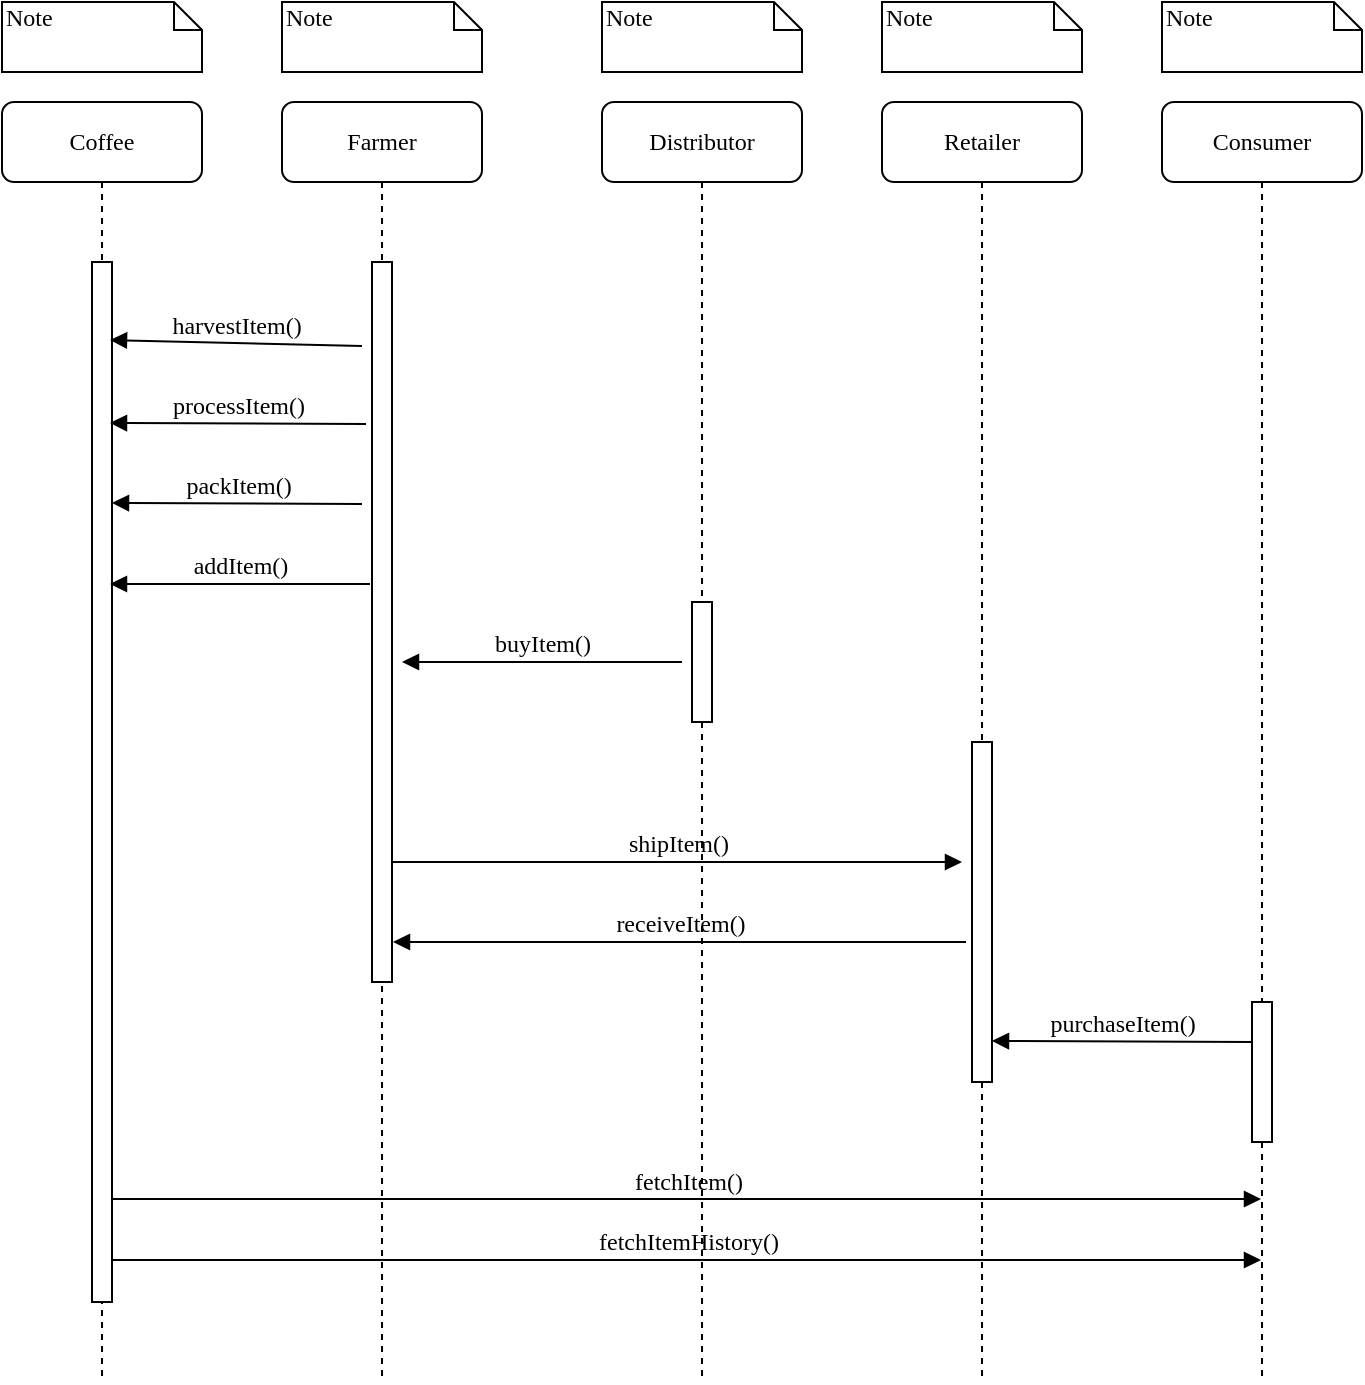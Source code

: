 <mxfile version="12.1.3" type="device" pages="1"><diagram name="Page-1" id="13e1069c-82ec-6db2-03f1-153e76fe0fe0"><mxGraphModel dx="1341" dy="703" grid="1" gridSize="10" guides="1" tooltips="1" connect="1" arrows="1" fold="1" page="1" pageScale="1" pageWidth="1100" pageHeight="850" background="#ffffff" math="0" shadow="0"><root><mxCell id="0"/><mxCell id="1" parent="0"/><mxCell id="7baba1c4bc27f4b0-2" value="Farmer" style="shape=umlLifeline;perimeter=lifelinePerimeter;whiteSpace=wrap;html=1;container=1;collapsible=0;recursiveResize=0;outlineConnect=0;rounded=1;shadow=0;comic=0;labelBackgroundColor=none;strokeColor=#000000;strokeWidth=1;fillColor=#FFFFFF;fontFamily=Verdana;fontSize=12;fontColor=#000000;align=center;" parent="1" vertex="1"><mxGeometry x="240" y="80" width="100" height="640" as="geometry"/></mxCell><mxCell id="7baba1c4bc27f4b0-10" value="" style="html=1;points=[];perimeter=orthogonalPerimeter;rounded=0;shadow=0;comic=0;labelBackgroundColor=none;strokeColor=#000000;strokeWidth=1;fillColor=#FFFFFF;fontFamily=Verdana;fontSize=12;fontColor=#000000;align=center;" parent="7baba1c4bc27f4b0-2" vertex="1"><mxGeometry x="45" y="80" width="10" height="360" as="geometry"/></mxCell><mxCell id="7baba1c4bc27f4b0-3" value="Distributor" style="shape=umlLifeline;perimeter=lifelinePerimeter;whiteSpace=wrap;html=1;container=1;collapsible=0;recursiveResize=0;outlineConnect=0;rounded=1;shadow=0;comic=0;labelBackgroundColor=none;strokeColor=#000000;strokeWidth=1;fillColor=#FFFFFF;fontFamily=Verdana;fontSize=12;fontColor=#000000;align=center;" parent="1" vertex="1"><mxGeometry x="400" y="80" width="100" height="640" as="geometry"/></mxCell><mxCell id="7baba1c4bc27f4b0-13" value="" style="html=1;points=[];perimeter=orthogonalPerimeter;rounded=0;shadow=0;comic=0;labelBackgroundColor=none;strokeColor=#000000;strokeWidth=1;fillColor=#FFFFFF;fontFamily=Verdana;fontSize=12;fontColor=#000000;align=center;" parent="7baba1c4bc27f4b0-3" vertex="1"><mxGeometry x="45" y="250" width="10" height="60" as="geometry"/></mxCell><mxCell id="7baba1c4bc27f4b0-4" value="Retailer" style="shape=umlLifeline;perimeter=lifelinePerimeter;whiteSpace=wrap;html=1;container=1;collapsible=0;recursiveResize=0;outlineConnect=0;rounded=1;shadow=0;comic=0;labelBackgroundColor=none;strokeColor=#000000;strokeWidth=1;fillColor=#FFFFFF;fontFamily=Verdana;fontSize=12;fontColor=#000000;align=center;" parent="1" vertex="1"><mxGeometry x="540" y="80" width="100" height="640" as="geometry"/></mxCell><mxCell id="7baba1c4bc27f4b0-5" value="Consumer" style="shape=umlLifeline;perimeter=lifelinePerimeter;whiteSpace=wrap;html=1;container=1;collapsible=0;recursiveResize=0;outlineConnect=0;rounded=1;shadow=0;comic=0;labelBackgroundColor=none;strokeColor=#000000;strokeWidth=1;fillColor=#FFFFFF;fontFamily=Verdana;fontSize=12;fontColor=#000000;align=center;" parent="1" vertex="1"><mxGeometry x="680" y="80" width="100" height="640" as="geometry"/></mxCell><mxCell id="7baba1c4bc27f4b0-19" value="" style="html=1;points=[];perimeter=orthogonalPerimeter;rounded=0;shadow=0;comic=0;labelBackgroundColor=none;strokeColor=#000000;strokeWidth=1;fillColor=#FFFFFF;fontFamily=Verdana;fontSize=12;fontColor=#000000;align=center;" parent="7baba1c4bc27f4b0-5" vertex="1"><mxGeometry x="45" y="450" width="10" height="70" as="geometry"/></mxCell><mxCell id="7baba1c4bc27f4b0-8" value="Coffee" style="shape=umlLifeline;perimeter=lifelinePerimeter;whiteSpace=wrap;html=1;container=1;collapsible=0;recursiveResize=0;outlineConnect=0;rounded=1;shadow=0;comic=0;labelBackgroundColor=none;strokeColor=#000000;strokeWidth=1;fillColor=#FFFFFF;fontFamily=Verdana;fontSize=12;fontColor=#000000;align=center;" parent="1" vertex="1"><mxGeometry x="100" y="80" width="100" height="640" as="geometry"/></mxCell><mxCell id="7baba1c4bc27f4b0-9" value="" style="html=1;points=[];perimeter=orthogonalPerimeter;rounded=0;shadow=0;comic=0;labelBackgroundColor=none;strokeColor=#000000;strokeWidth=1;fillColor=#FFFFFF;fontFamily=Verdana;fontSize=12;fontColor=#000000;align=center;" parent="7baba1c4bc27f4b0-8" vertex="1"><mxGeometry x="45" y="80" width="10" height="520" as="geometry"/></mxCell><mxCell id="7baba1c4bc27f4b0-22" value="" style="html=1;points=[];perimeter=orthogonalPerimeter;rounded=0;shadow=0;comic=0;labelBackgroundColor=none;strokeColor=#000000;strokeWidth=1;fillColor=#FFFFFF;fontFamily=Verdana;fontSize=12;fontColor=#000000;align=center;" parent="1" vertex="1"><mxGeometry x="585" y="400" width="10" height="170" as="geometry"/></mxCell><mxCell id="7baba1c4bc27f4b0-23" value="receiveItem()" style="html=1;verticalAlign=bottom;endArrow=block;labelBackgroundColor=none;fontFamily=Verdana;fontSize=12;" parent="1" edge="1"><mxGeometry relative="1" as="geometry"><mxPoint x="582" y="500" as="sourcePoint"/><mxPoint x="295.5" y="500" as="targetPoint"/><Array as="points"><mxPoint x="536" y="500"/><mxPoint x="406" y="500"/></Array></mxGeometry></mxCell><mxCell id="7baba1c4bc27f4b0-40" value="Note" style="shape=note;whiteSpace=wrap;html=1;size=14;verticalAlign=top;align=left;spacingTop=-6;rounded=0;shadow=0;comic=0;labelBackgroundColor=none;strokeColor=#000000;strokeWidth=1;fillColor=#FFFFFF;fontFamily=Verdana;fontSize=12;fontColor=#000000;" parent="1" vertex="1"><mxGeometry x="100" y="30" width="100" height="35" as="geometry"/></mxCell><mxCell id="7baba1c4bc27f4b0-41" value="Note" style="shape=note;whiteSpace=wrap;html=1;size=14;verticalAlign=top;align=left;spacingTop=-6;rounded=0;shadow=0;comic=0;labelBackgroundColor=none;strokeColor=#000000;strokeWidth=1;fillColor=#FFFFFF;fontFamily=Verdana;fontSize=12;fontColor=#000000;" parent="1" vertex="1"><mxGeometry x="240" y="30" width="100" height="35" as="geometry"/></mxCell><mxCell id="7baba1c4bc27f4b0-42" value="Note" style="shape=note;whiteSpace=wrap;html=1;size=14;verticalAlign=top;align=left;spacingTop=-6;rounded=0;shadow=0;comic=0;labelBackgroundColor=none;strokeColor=#000000;strokeWidth=1;fillColor=#FFFFFF;fontFamily=Verdana;fontSize=12;fontColor=#000000;" parent="1" vertex="1"><mxGeometry x="400" y="30" width="100" height="35" as="geometry"/></mxCell><mxCell id="7baba1c4bc27f4b0-43" value="Note" style="shape=note;whiteSpace=wrap;html=1;size=14;verticalAlign=top;align=left;spacingTop=-6;rounded=0;shadow=0;comic=0;labelBackgroundColor=none;strokeColor=#000000;strokeWidth=1;fillColor=#FFFFFF;fontFamily=Verdana;fontSize=12;fontColor=#000000;" parent="1" vertex="1"><mxGeometry x="540" y="30" width="100" height="35" as="geometry"/></mxCell><mxCell id="7baba1c4bc27f4b0-44" value="Note" style="shape=note;whiteSpace=wrap;html=1;size=14;verticalAlign=top;align=left;spacingTop=-6;rounded=0;shadow=0;comic=0;labelBackgroundColor=none;strokeColor=#000000;strokeWidth=1;fillColor=#FFFFFF;fontFamily=Verdana;fontSize=12;fontColor=#000000;" parent="1" vertex="1"><mxGeometry x="680" y="30" width="100" height="35" as="geometry"/></mxCell><mxCell id="eMXpoaU9vbnVscauIxj2-25" value="shipItem()" style="html=1;verticalAlign=bottom;endArrow=block;entryX=0;entryY=0;labelBackgroundColor=none;fontFamily=Verdana;fontSize=12;" parent="1" edge="1"><mxGeometry relative="1" as="geometry"><mxPoint x="295" y="460" as="sourcePoint"/><mxPoint x="580" y="460" as="targetPoint"/></mxGeometry></mxCell><mxCell id="eMXpoaU9vbnVscauIxj2-29" value="fetchItem()" style="html=1;verticalAlign=bottom;endArrow=block;labelBackgroundColor=none;fontFamily=Verdana;fontSize=12;" parent="1" target="7baba1c4bc27f4b0-5" edge="1"><mxGeometry relative="1" as="geometry"><mxPoint x="155" y="628.5" as="sourcePoint"/><mxPoint x="440" y="628.5" as="targetPoint"/></mxGeometry></mxCell><mxCell id="eMXpoaU9vbnVscauIxj2-31" value="purchaseItem()" style="html=1;verticalAlign=bottom;endArrow=block;labelBackgroundColor=none;fontFamily=Verdana;fontSize=12;" parent="1" edge="1"><mxGeometry relative="1" as="geometry"><mxPoint x="725" y="550" as="sourcePoint"/><mxPoint x="595" y="550" as="targetPoint"/><Array as="points"><mxPoint x="725" y="549.5"/><mxPoint x="595" y="549.5"/></Array></mxGeometry></mxCell><mxCell id="eMXpoaU9vbnVscauIxj2-33" value="fetchItemHistory()" style="html=1;verticalAlign=bottom;endArrow=block;labelBackgroundColor=none;fontFamily=Verdana;fontSize=12;" parent="1" edge="1"><mxGeometry relative="1" as="geometry"><mxPoint x="155" y="659" as="sourcePoint"/><mxPoint x="729.5" y="659" as="targetPoint"/></mxGeometry></mxCell><mxCell id="H9lxIqbnBPz1CljLfeRG-3" value="harvestItem()" style="html=1;verticalAlign=bottom;endArrow=block;labelBackgroundColor=none;fontFamily=Verdana;fontSize=12;entryX=0.9;entryY=0.075;entryDx=0;entryDy=0;entryPerimeter=0;" edge="1" parent="1" target="7baba1c4bc27f4b0-9"><mxGeometry relative="1" as="geometry"><mxPoint x="280" y="202" as="sourcePoint"/><mxPoint x="170" y="200" as="targetPoint"/><Array as="points"/></mxGeometry></mxCell><mxCell id="H9lxIqbnBPz1CljLfeRG-4" value="addItem()" style="html=1;verticalAlign=bottom;endArrow=block;labelBackgroundColor=none;fontFamily=Verdana;fontSize=12;entryX=0.9;entryY=0.075;entryDx=0;entryDy=0;entryPerimeter=0;" edge="1" parent="1"><mxGeometry relative="1" as="geometry"><mxPoint x="284" y="321" as="sourcePoint"/><mxPoint x="154" y="321" as="targetPoint"/><Array as="points"/></mxGeometry></mxCell><mxCell id="H9lxIqbnBPz1CljLfeRG-5" value="processItem()" style="html=1;verticalAlign=bottom;endArrow=block;labelBackgroundColor=none;fontFamily=Verdana;fontSize=12;entryX=0.9;entryY=0.075;entryDx=0;entryDy=0;entryPerimeter=0;" edge="1" parent="1"><mxGeometry relative="1" as="geometry"><mxPoint x="282" y="241" as="sourcePoint"/><mxPoint x="154" y="240.5" as="targetPoint"/><Array as="points"/></mxGeometry></mxCell><mxCell id="H9lxIqbnBPz1CljLfeRG-6" value="packItem()" style="html=1;verticalAlign=bottom;endArrow=block;labelBackgroundColor=none;fontFamily=Verdana;fontSize=12;entryX=0.9;entryY=0.075;entryDx=0;entryDy=0;entryPerimeter=0;" edge="1" parent="1"><mxGeometry relative="1" as="geometry"><mxPoint x="280" y="281" as="sourcePoint"/><mxPoint x="155" y="280.5" as="targetPoint"/><Array as="points"/></mxGeometry></mxCell><mxCell id="H9lxIqbnBPz1CljLfeRG-7" value="buyItem()" style="html=1;verticalAlign=bottom;endArrow=block;labelBackgroundColor=none;fontFamily=Verdana;fontSize=12;" edge="1" parent="1"><mxGeometry relative="1" as="geometry"><mxPoint x="440" y="360" as="sourcePoint"/><mxPoint x="300" y="360" as="targetPoint"/><Array as="points"><mxPoint x="385" y="360"/></Array></mxGeometry></mxCell></root></mxGraphModel></diagram></mxfile>